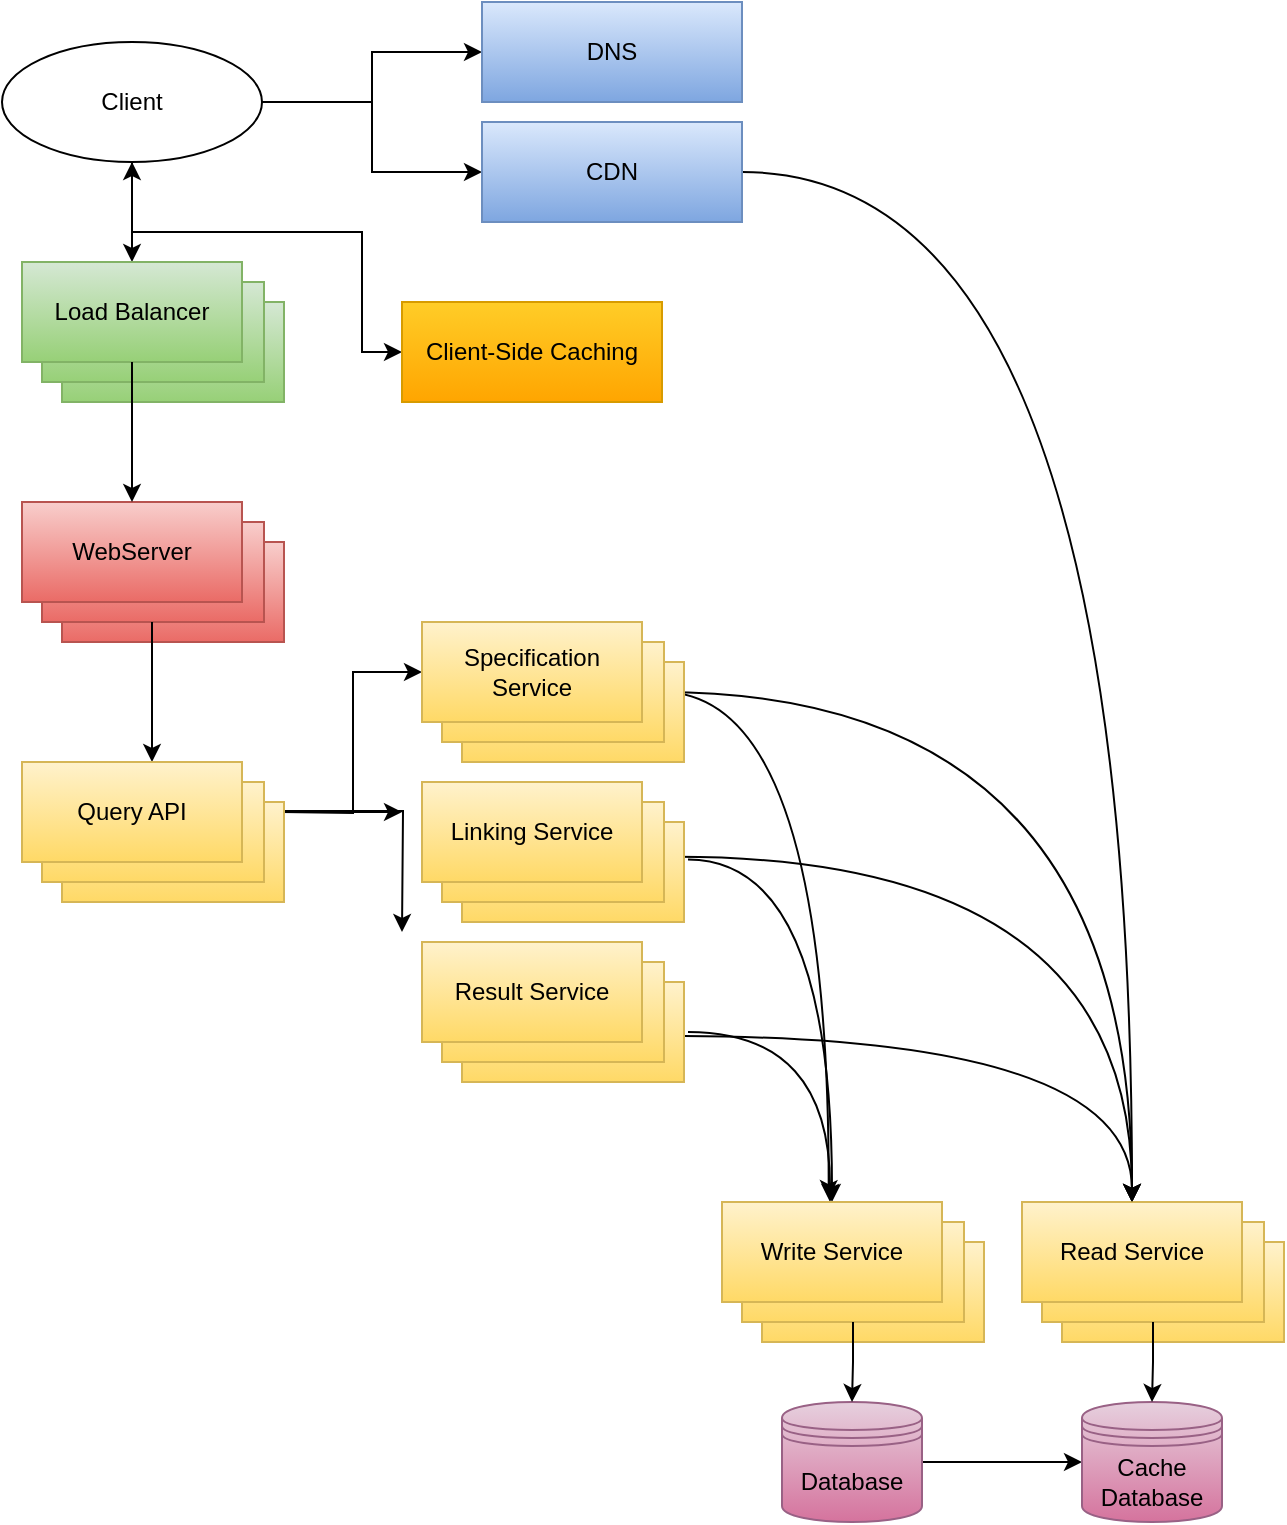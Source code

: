 <mxfile version="21.6.3" type="github">
  <diagram name="Page-1" id="w2bBaYfWitcieAzv9LnU">
    <mxGraphModel dx="1996" dy="804" grid="1" gridSize="10" guides="1" tooltips="1" connect="1" arrows="1" fold="1" page="1" pageScale="1" pageWidth="827" pageHeight="1169" math="0" shadow="0">
      <root>
        <mxCell id="0" />
        <mxCell id="1" parent="0" />
        <mxCell id="fyddSBHif7DwTyY2rSdU-18" style="edgeStyle=orthogonalEdgeStyle;rounded=0;orthogonalLoop=1;jettySize=auto;html=1;" parent="1" source="fyddSBHif7DwTyY2rSdU-6" target="fyddSBHif7DwTyY2rSdU-14" edge="1">
          <mxGeometry relative="1" as="geometry" />
        </mxCell>
        <mxCell id="fyddSBHif7DwTyY2rSdU-57" style="edgeStyle=orthogonalEdgeStyle;rounded=0;orthogonalLoop=1;jettySize=auto;html=1;startArrow=classic;startFill=1;exitX=0.5;exitY=1;exitDx=0;exitDy=0;" parent="1" source="fyddSBHif7DwTyY2rSdU-6" target="fyddSBHif7DwTyY2rSdU-44" edge="1">
          <mxGeometry relative="1" as="geometry">
            <Array as="points">
              <mxPoint x="225" y="135" />
              <mxPoint x="340" y="135" />
              <mxPoint x="340" y="195" />
            </Array>
          </mxGeometry>
        </mxCell>
        <mxCell id="3AUkhaHC_XbrO4-waznp-2" style="edgeStyle=orthogonalEdgeStyle;rounded=0;orthogonalLoop=1;jettySize=auto;html=1;" parent="1" source="fyddSBHif7DwTyY2rSdU-6" target="fyddSBHif7DwTyY2rSdU-62" edge="1">
          <mxGeometry relative="1" as="geometry" />
        </mxCell>
        <mxCell id="7gZsSY8mySrFftTI9Kel-41" style="edgeStyle=orthogonalEdgeStyle;rounded=0;orthogonalLoop=1;jettySize=auto;html=1;entryX=0;entryY=0.5;entryDx=0;entryDy=0;" edge="1" parent="1" source="fyddSBHif7DwTyY2rSdU-6" target="7gZsSY8mySrFftTI9Kel-40">
          <mxGeometry relative="1" as="geometry" />
        </mxCell>
        <mxCell id="fyddSBHif7DwTyY2rSdU-6" value="Client" style="ellipse;whiteSpace=wrap;html=1;align=center;" parent="1" vertex="1">
          <mxGeometry x="160" y="40" width="130" height="60" as="geometry" />
        </mxCell>
        <mxCell id="7gZsSY8mySrFftTI9Kel-2" style="edgeStyle=orthogonalEdgeStyle;rounded=0;orthogonalLoop=1;jettySize=auto;html=1;entryX=0;entryY=0.5;entryDx=0;entryDy=0;" edge="1" parent="1" source="fyddSBHif7DwTyY2rSdU-8" target="7gZsSY8mySrFftTI9Kel-1">
          <mxGeometry relative="1" as="geometry" />
        </mxCell>
        <mxCell id="fyddSBHif7DwTyY2rSdU-8" value="Database" style="shape=datastore;whiteSpace=wrap;html=1;fillColor=#e6d0de;strokeColor=#996185;gradientColor=#d5739d;" parent="1" vertex="1">
          <mxGeometry x="550" y="720" width="70" height="60" as="geometry" />
        </mxCell>
        <mxCell id="fyddSBHif7DwTyY2rSdU-17" value="" style="group" parent="1" vertex="1" connectable="0">
          <mxGeometry x="170" y="130" width="131" height="90" as="geometry" />
        </mxCell>
        <mxCell id="fyddSBHif7DwTyY2rSdU-30" value="" style="group" parent="fyddSBHif7DwTyY2rSdU-17" vertex="1" connectable="0">
          <mxGeometry y="20" width="131" height="70" as="geometry" />
        </mxCell>
        <mxCell id="fyddSBHif7DwTyY2rSdU-16" value="" style="verticalLabelPosition=bottom;verticalAlign=top;html=1;shape=mxgraph.basic.rect;fillColor2=none;strokeWidth=1;size=20;indent=5;fillColor=#d5e8d4;strokeColor=#82b366;gradientColor=#97d077;" parent="fyddSBHif7DwTyY2rSdU-30" vertex="1">
          <mxGeometry x="20" y="20" width="111" height="50" as="geometry" />
        </mxCell>
        <mxCell id="fyddSBHif7DwTyY2rSdU-15" value="" style="verticalLabelPosition=bottom;verticalAlign=top;html=1;shape=mxgraph.basic.rect;fillColor2=none;strokeWidth=1;size=20;indent=5;fillColor=#d5e8d4;strokeColor=#82b366;gradientColor=#97d077;" parent="fyddSBHif7DwTyY2rSdU-30" vertex="1">
          <mxGeometry x="10" y="10" width="111" height="50" as="geometry" />
        </mxCell>
        <mxCell id="fyddSBHif7DwTyY2rSdU-14" value="Load Balancer" style="html=1;whiteSpace=wrap;fillColor=#d5e8d4;strokeColor=#82b366;gradientColor=#97d077;" parent="fyddSBHif7DwTyY2rSdU-30" vertex="1">
          <mxGeometry width="110" height="50" as="geometry" />
        </mxCell>
        <mxCell id="fyddSBHif7DwTyY2rSdU-45" style="edgeStyle=orthogonalEdgeStyle;rounded=0;orthogonalLoop=1;jettySize=auto;html=1;exitX=1;exitY=0.5;exitDx=0;exitDy=0;entryX=0;entryY=0.5;entryDx=0;entryDy=0;" parent="1" target="7gZsSY8mySrFftTI9Kel-16" edge="1">
          <mxGeometry relative="1" as="geometry">
            <mxPoint x="300" y="425" as="sourcePoint" />
            <mxPoint x="360.0" y="365" as="targetPoint" />
          </mxGeometry>
        </mxCell>
        <mxCell id="fyddSBHif7DwTyY2rSdU-46" style="edgeStyle=orthogonalEdgeStyle;rounded=0;orthogonalLoop=1;jettySize=auto;html=1;exitX=1;exitY=0.5;exitDx=0;exitDy=0;" parent="1" edge="1">
          <mxGeometry relative="1" as="geometry">
            <mxPoint x="300" y="425" as="sourcePoint" />
            <mxPoint x="360.0" y="425" as="targetPoint" />
          </mxGeometry>
        </mxCell>
        <mxCell id="fyddSBHif7DwTyY2rSdU-47" style="edgeStyle=orthogonalEdgeStyle;rounded=0;orthogonalLoop=1;jettySize=auto;html=1;exitX=0.982;exitY=0.089;exitDx=0;exitDy=0;entryX=0;entryY=0.5;entryDx=0;entryDy=0;exitPerimeter=0;" parent="1" source="7gZsSY8mySrFftTI9Kel-10" edge="1">
          <mxGeometry relative="1" as="geometry">
            <mxPoint x="300" y="425" as="sourcePoint" />
            <mxPoint x="360.0" y="485" as="targetPoint" />
          </mxGeometry>
        </mxCell>
        <mxCell id="fyddSBHif7DwTyY2rSdU-36" value="" style="group" parent="1" vertex="1" connectable="0">
          <mxGeometry x="170" y="250" width="131" height="90" as="geometry" />
        </mxCell>
        <mxCell id="fyddSBHif7DwTyY2rSdU-37" value="" style="group" parent="fyddSBHif7DwTyY2rSdU-36" vertex="1" connectable="0">
          <mxGeometry y="20" width="131" height="70" as="geometry" />
        </mxCell>
        <mxCell id="fyddSBHif7DwTyY2rSdU-38" value="" style="verticalLabelPosition=bottom;verticalAlign=top;html=1;shape=mxgraph.basic.rect;fillColor2=none;strokeWidth=1;size=20;indent=5;fillColor=#f8cecc;strokeColor=#b85450;gradientColor=#ea6b66;" parent="fyddSBHif7DwTyY2rSdU-37" vertex="1">
          <mxGeometry x="20" y="20" width="111" height="50" as="geometry" />
        </mxCell>
        <mxCell id="fyddSBHif7DwTyY2rSdU-39" value="" style="verticalLabelPosition=bottom;verticalAlign=top;html=1;shape=mxgraph.basic.rect;fillColor2=none;strokeWidth=1;size=20;indent=5;fillColor=#f8cecc;strokeColor=#b85450;gradientColor=#ea6b66;" parent="fyddSBHif7DwTyY2rSdU-37" vertex="1">
          <mxGeometry x="10" y="10" width="111" height="50" as="geometry" />
        </mxCell>
        <mxCell id="fyddSBHif7DwTyY2rSdU-40" value="WebServer" style="html=1;whiteSpace=wrap;fillColor=#f8cecc;strokeColor=#b85450;gradientColor=#ea6b66;" parent="fyddSBHif7DwTyY2rSdU-37" vertex="1">
          <mxGeometry width="110" height="50" as="geometry" />
        </mxCell>
        <mxCell id="fyddSBHif7DwTyY2rSdU-59" style="edgeStyle=orthogonalEdgeStyle;rounded=0;orthogonalLoop=1;jettySize=auto;html=1;curved=1;exitX=1.018;exitY=0.499;exitDx=0;exitDy=0;exitPerimeter=0;" parent="1" source="7gZsSY8mySrFftTI9Kel-22" edge="1">
          <mxGeometry relative="1" as="geometry">
            <mxPoint x="490.0" y="485.034" as="sourcePoint" />
            <mxPoint x="574" y="620" as="targetPoint" />
          </mxGeometry>
        </mxCell>
        <mxCell id="fyddSBHif7DwTyY2rSdU-44" value="Client-Side Caching" style="html=1;whiteSpace=wrap;fillColor=#ffcd28;gradientColor=#ffa500;strokeColor=#d79b00;" parent="1" vertex="1">
          <mxGeometry x="360" y="170" width="130" height="50" as="geometry" />
        </mxCell>
        <mxCell id="fyddSBHif7DwTyY2rSdU-51" style="edgeStyle=orthogonalEdgeStyle;rounded=0;orthogonalLoop=1;jettySize=auto;html=1;entryX=0.5;entryY=0;entryDx=0;entryDy=0;" parent="1" source="fyddSBHif7DwTyY2rSdU-39" edge="1">
          <mxGeometry relative="1" as="geometry">
            <mxPoint x="235" y="400" as="targetPoint" />
          </mxGeometry>
        </mxCell>
        <mxCell id="fyddSBHif7DwTyY2rSdU-54" style="edgeStyle=orthogonalEdgeStyle;rounded=0;orthogonalLoop=1;jettySize=auto;html=1;exitX=0.5;exitY=1;exitDx=0;exitDy=0;entryX=0.5;entryY=0;entryDx=0;entryDy=0;" parent="1" source="fyddSBHif7DwTyY2rSdU-14" target="fyddSBHif7DwTyY2rSdU-40" edge="1">
          <mxGeometry relative="1" as="geometry" />
        </mxCell>
        <mxCell id="fyddSBHif7DwTyY2rSdU-60" style="edgeStyle=orthogonalEdgeStyle;rounded=0;orthogonalLoop=1;jettySize=auto;html=1;curved=1;exitX=1.018;exitY=0.375;exitDx=0;exitDy=0;exitPerimeter=0;" parent="1" source="7gZsSY8mySrFftTI9Kel-18" target="7gZsSY8mySrFftTI9Kel-30" edge="1">
          <mxGeometry relative="1" as="geometry">
            <mxPoint x="490.0" y="425" as="sourcePoint" />
            <mxPoint x="600" y="610" as="targetPoint" />
          </mxGeometry>
        </mxCell>
        <mxCell id="fyddSBHif7DwTyY2rSdU-61" style="edgeStyle=orthogonalEdgeStyle;rounded=0;orthogonalLoop=1;jettySize=auto;html=1;entryX=0.485;entryY=-0.039;entryDx=0;entryDy=0;curved=1;exitX=1;exitY=0.5;exitDx=0;exitDy=0;entryPerimeter=0;" parent="1" target="7gZsSY8mySrFftTI9Kel-30" edge="1">
          <mxGeometry relative="1" as="geometry">
            <mxPoint x="490.0" y="365" as="sourcePoint" />
            <mxPoint x="585.0" y="600" as="targetPoint" />
          </mxGeometry>
        </mxCell>
        <mxCell id="fyddSBHif7DwTyY2rSdU-62" value="DNS" style="html=1;whiteSpace=wrap;fillColor=#dae8fc;gradientColor=#7ea6e0;strokeColor=#6c8ebf;" parent="1" vertex="1">
          <mxGeometry x="400" y="20" width="130" height="50" as="geometry" />
        </mxCell>
        <mxCell id="7gZsSY8mySrFftTI9Kel-1" value="Cache Database" style="shape=datastore;whiteSpace=wrap;html=1;fillColor=#e6d0de;strokeColor=#996185;gradientColor=#d5739d;" vertex="1" parent="1">
          <mxGeometry x="700" y="720" width="70" height="60" as="geometry" />
        </mxCell>
        <mxCell id="7gZsSY8mySrFftTI9Kel-3" style="edgeStyle=orthogonalEdgeStyle;rounded=0;orthogonalLoop=1;jettySize=auto;html=1;curved=1;exitX=1;exitY=0.5;exitDx=0;exitDy=0;entryX=0.5;entryY=0;entryDx=0;entryDy=0;" edge="1" parent="1" target="7gZsSY8mySrFftTI9Kel-34">
          <mxGeometry relative="1" as="geometry">
            <mxPoint x="490.0" y="365" as="sourcePoint" />
            <mxPoint x="730" y="620" as="targetPoint" />
          </mxGeometry>
        </mxCell>
        <mxCell id="7gZsSY8mySrFftTI9Kel-7" style="edgeStyle=orthogonalEdgeStyle;rounded=0;orthogonalLoop=1;jettySize=auto;html=1;curved=1;exitX=0.999;exitY=0.541;exitDx=0;exitDy=0;exitPerimeter=0;entryX=0.5;entryY=0;entryDx=0;entryDy=0;" edge="1" parent="1" target="7gZsSY8mySrFftTI9Kel-34">
          <mxGeometry relative="1" as="geometry">
            <mxPoint x="500.999" y="537.05" as="sourcePoint" />
            <mxPoint x="720.11" y="620" as="targetPoint" />
          </mxGeometry>
        </mxCell>
        <mxCell id="7gZsSY8mySrFftTI9Kel-8" style="edgeStyle=orthogonalEdgeStyle;rounded=0;orthogonalLoop=1;jettySize=auto;html=1;curved=1;exitX=0.968;exitY=0.348;exitDx=0;exitDy=0;exitPerimeter=0;" edge="1" parent="1" source="7gZsSY8mySrFftTI9Kel-18" target="7gZsSY8mySrFftTI9Kel-34">
          <mxGeometry relative="1" as="geometry">
            <mxPoint x="490.0" y="425.034" as="sourcePoint" />
            <mxPoint x="735" y="600" as="targetPoint" />
          </mxGeometry>
        </mxCell>
        <mxCell id="7gZsSY8mySrFftTI9Kel-9" value="" style="group" vertex="1" connectable="0" parent="1">
          <mxGeometry x="170" y="400" width="131" height="70" as="geometry" />
        </mxCell>
        <mxCell id="7gZsSY8mySrFftTI9Kel-10" value="" style="verticalLabelPosition=bottom;verticalAlign=top;html=1;shape=mxgraph.basic.rect;fillColor2=none;strokeWidth=1;size=20;indent=5;fillColor=#fff2cc;strokeColor=#d6b656;gradientColor=#ffd966;" vertex="1" parent="7gZsSY8mySrFftTI9Kel-9">
          <mxGeometry x="20" y="20" width="111" height="50" as="geometry" />
        </mxCell>
        <mxCell id="7gZsSY8mySrFftTI9Kel-11" value="" style="verticalLabelPosition=bottom;verticalAlign=top;html=1;shape=mxgraph.basic.rect;fillColor2=none;strokeWidth=1;size=20;indent=5;fillColor=#fff2cc;strokeColor=#d6b656;gradientColor=#ffd966;" vertex="1" parent="7gZsSY8mySrFftTI9Kel-9">
          <mxGeometry x="10" y="10" width="111" height="50" as="geometry" />
        </mxCell>
        <mxCell id="7gZsSY8mySrFftTI9Kel-12" value="Query API" style="html=1;whiteSpace=wrap;fillColor=#fff2cc;strokeColor=#d6b656;gradientColor=#ffd966;" vertex="1" parent="7gZsSY8mySrFftTI9Kel-9">
          <mxGeometry width="110" height="50" as="geometry" />
        </mxCell>
        <mxCell id="7gZsSY8mySrFftTI9Kel-13" value="" style="group" vertex="1" connectable="0" parent="1">
          <mxGeometry x="370" y="330" width="131" height="70" as="geometry" />
        </mxCell>
        <mxCell id="7gZsSY8mySrFftTI9Kel-14" value="" style="verticalLabelPosition=bottom;verticalAlign=top;html=1;shape=mxgraph.basic.rect;fillColor2=none;strokeWidth=1;size=20;indent=5;fillColor=#fff2cc;strokeColor=#d6b656;gradientColor=#ffd966;" vertex="1" parent="7gZsSY8mySrFftTI9Kel-13">
          <mxGeometry x="20" y="20" width="111" height="50" as="geometry" />
        </mxCell>
        <mxCell id="7gZsSY8mySrFftTI9Kel-15" value="" style="verticalLabelPosition=bottom;verticalAlign=top;html=1;shape=mxgraph.basic.rect;fillColor2=none;strokeWidth=1;size=20;indent=5;fillColor=#fff2cc;strokeColor=#d6b656;gradientColor=#ffd966;" vertex="1" parent="7gZsSY8mySrFftTI9Kel-13">
          <mxGeometry x="10" y="10" width="111" height="50" as="geometry" />
        </mxCell>
        <mxCell id="7gZsSY8mySrFftTI9Kel-16" value="Specification Service" style="html=1;whiteSpace=wrap;fillColor=#fff2cc;strokeColor=#d6b656;gradientColor=#ffd966;" vertex="1" parent="7gZsSY8mySrFftTI9Kel-13">
          <mxGeometry width="110" height="50" as="geometry" />
        </mxCell>
        <mxCell id="7gZsSY8mySrFftTI9Kel-17" value="" style="group" vertex="1" connectable="0" parent="1">
          <mxGeometry x="370" y="410" width="131" height="70" as="geometry" />
        </mxCell>
        <mxCell id="7gZsSY8mySrFftTI9Kel-18" value="" style="verticalLabelPosition=bottom;verticalAlign=top;html=1;shape=mxgraph.basic.rect;fillColor2=none;strokeWidth=1;size=20;indent=5;fillColor=#fff2cc;strokeColor=#d6b656;gradientColor=#ffd966;" vertex="1" parent="7gZsSY8mySrFftTI9Kel-17">
          <mxGeometry x="20" y="20" width="111" height="50" as="geometry" />
        </mxCell>
        <mxCell id="7gZsSY8mySrFftTI9Kel-19" value="" style="verticalLabelPosition=bottom;verticalAlign=top;html=1;shape=mxgraph.basic.rect;fillColor2=none;strokeWidth=1;size=20;indent=5;fillColor=#fff2cc;strokeColor=#d6b656;gradientColor=#ffd966;" vertex="1" parent="7gZsSY8mySrFftTI9Kel-17">
          <mxGeometry x="10" y="10" width="111" height="50" as="geometry" />
        </mxCell>
        <mxCell id="7gZsSY8mySrFftTI9Kel-20" value="Linking Service" style="html=1;whiteSpace=wrap;fillColor=#fff2cc;strokeColor=#d6b656;gradientColor=#ffd966;" vertex="1" parent="7gZsSY8mySrFftTI9Kel-17">
          <mxGeometry width="110" height="50" as="geometry" />
        </mxCell>
        <mxCell id="7gZsSY8mySrFftTI9Kel-21" value="" style="group" vertex="1" connectable="0" parent="1">
          <mxGeometry x="370" y="490" width="131" height="70" as="geometry" />
        </mxCell>
        <mxCell id="7gZsSY8mySrFftTI9Kel-22" value="" style="verticalLabelPosition=bottom;verticalAlign=top;html=1;shape=mxgraph.basic.rect;fillColor2=none;strokeWidth=1;size=20;indent=5;fillColor=#fff2cc;strokeColor=#d6b656;gradientColor=#ffd966;" vertex="1" parent="7gZsSY8mySrFftTI9Kel-21">
          <mxGeometry x="20" y="20" width="111" height="50" as="geometry" />
        </mxCell>
        <mxCell id="7gZsSY8mySrFftTI9Kel-23" value="" style="verticalLabelPosition=bottom;verticalAlign=top;html=1;shape=mxgraph.basic.rect;fillColor2=none;strokeWidth=1;size=20;indent=5;fillColor=#fff2cc;strokeColor=#d6b656;gradientColor=#ffd966;" vertex="1" parent="7gZsSY8mySrFftTI9Kel-21">
          <mxGeometry x="10" y="10" width="111" height="50" as="geometry" />
        </mxCell>
        <mxCell id="7gZsSY8mySrFftTI9Kel-24" value="Result Service" style="html=1;whiteSpace=wrap;fillColor=#fff2cc;strokeColor=#d6b656;gradientColor=#ffd966;" vertex="1" parent="7gZsSY8mySrFftTI9Kel-21">
          <mxGeometry width="110" height="50" as="geometry" />
        </mxCell>
        <mxCell id="7gZsSY8mySrFftTI9Kel-27" value="" style="group" vertex="1" connectable="0" parent="1">
          <mxGeometry x="520" y="620" width="131" height="70" as="geometry" />
        </mxCell>
        <mxCell id="7gZsSY8mySrFftTI9Kel-28" value="" style="verticalLabelPosition=bottom;verticalAlign=top;html=1;shape=mxgraph.basic.rect;fillColor2=none;strokeWidth=1;size=20;indent=5;fillColor=#fff2cc;strokeColor=#d6b656;gradientColor=#ffd966;" vertex="1" parent="7gZsSY8mySrFftTI9Kel-27">
          <mxGeometry x="20" y="20" width="111" height="50" as="geometry" />
        </mxCell>
        <mxCell id="7gZsSY8mySrFftTI9Kel-29" value="" style="verticalLabelPosition=bottom;verticalAlign=top;html=1;shape=mxgraph.basic.rect;fillColor2=none;strokeWidth=1;size=20;indent=5;fillColor=#fff2cc;strokeColor=#d6b656;gradientColor=#ffd966;" vertex="1" parent="7gZsSY8mySrFftTI9Kel-27">
          <mxGeometry x="10" y="10" width="111" height="50" as="geometry" />
        </mxCell>
        <mxCell id="7gZsSY8mySrFftTI9Kel-30" value="Write Service" style="html=1;whiteSpace=wrap;fillColor=#fff2cc;strokeColor=#d6b656;gradientColor=#ffd966;" vertex="1" parent="7gZsSY8mySrFftTI9Kel-27">
          <mxGeometry width="110" height="50" as="geometry" />
        </mxCell>
        <mxCell id="7gZsSY8mySrFftTI9Kel-31" value="" style="group" vertex="1" connectable="0" parent="1">
          <mxGeometry x="670" y="620" width="131" height="70" as="geometry" />
        </mxCell>
        <mxCell id="7gZsSY8mySrFftTI9Kel-32" value="" style="verticalLabelPosition=bottom;verticalAlign=top;html=1;shape=mxgraph.basic.rect;fillColor2=none;strokeWidth=1;size=20;indent=5;fillColor=#fff2cc;strokeColor=#d6b656;gradientColor=#ffd966;" vertex="1" parent="7gZsSY8mySrFftTI9Kel-31">
          <mxGeometry x="20" y="20" width="111" height="50" as="geometry" />
        </mxCell>
        <mxCell id="7gZsSY8mySrFftTI9Kel-33" value="" style="verticalLabelPosition=bottom;verticalAlign=top;html=1;shape=mxgraph.basic.rect;fillColor2=none;strokeWidth=1;size=20;indent=5;fillColor=#fff2cc;strokeColor=#d6b656;gradientColor=#ffd966;" vertex="1" parent="7gZsSY8mySrFftTI9Kel-31">
          <mxGeometry x="10" y="10" width="111" height="50" as="geometry" />
        </mxCell>
        <mxCell id="7gZsSY8mySrFftTI9Kel-34" value="Read Service" style="html=1;whiteSpace=wrap;fillColor=#fff2cc;strokeColor=#d6b656;gradientColor=#ffd966;" vertex="1" parent="7gZsSY8mySrFftTI9Kel-31">
          <mxGeometry width="110" height="50" as="geometry" />
        </mxCell>
        <mxCell id="7gZsSY8mySrFftTI9Kel-38" style="edgeStyle=orthogonalEdgeStyle;rounded=0;orthogonalLoop=1;jettySize=auto;html=1;entryX=0.5;entryY=0;entryDx=0;entryDy=0;" edge="1" parent="1" source="7gZsSY8mySrFftTI9Kel-29" target="fyddSBHif7DwTyY2rSdU-8">
          <mxGeometry relative="1" as="geometry" />
        </mxCell>
        <mxCell id="7gZsSY8mySrFftTI9Kel-39" style="edgeStyle=orthogonalEdgeStyle;rounded=0;orthogonalLoop=1;jettySize=auto;html=1;" edge="1" parent="1" source="7gZsSY8mySrFftTI9Kel-33" target="7gZsSY8mySrFftTI9Kel-1">
          <mxGeometry relative="1" as="geometry" />
        </mxCell>
        <mxCell id="7gZsSY8mySrFftTI9Kel-42" style="edgeStyle=orthogonalEdgeStyle;rounded=0;orthogonalLoop=1;jettySize=auto;html=1;entryX=0.5;entryY=0;entryDx=0;entryDy=0;startArrow=none;startFill=0;curved=1;" edge="1" parent="1" source="7gZsSY8mySrFftTI9Kel-40" target="7gZsSY8mySrFftTI9Kel-34">
          <mxGeometry relative="1" as="geometry" />
        </mxCell>
        <mxCell id="7gZsSY8mySrFftTI9Kel-40" value="CDN" style="html=1;whiteSpace=wrap;fillColor=#dae8fc;gradientColor=#7ea6e0;strokeColor=#6c8ebf;" vertex="1" parent="1">
          <mxGeometry x="400" y="80" width="130" height="50" as="geometry" />
        </mxCell>
      </root>
    </mxGraphModel>
  </diagram>
</mxfile>
